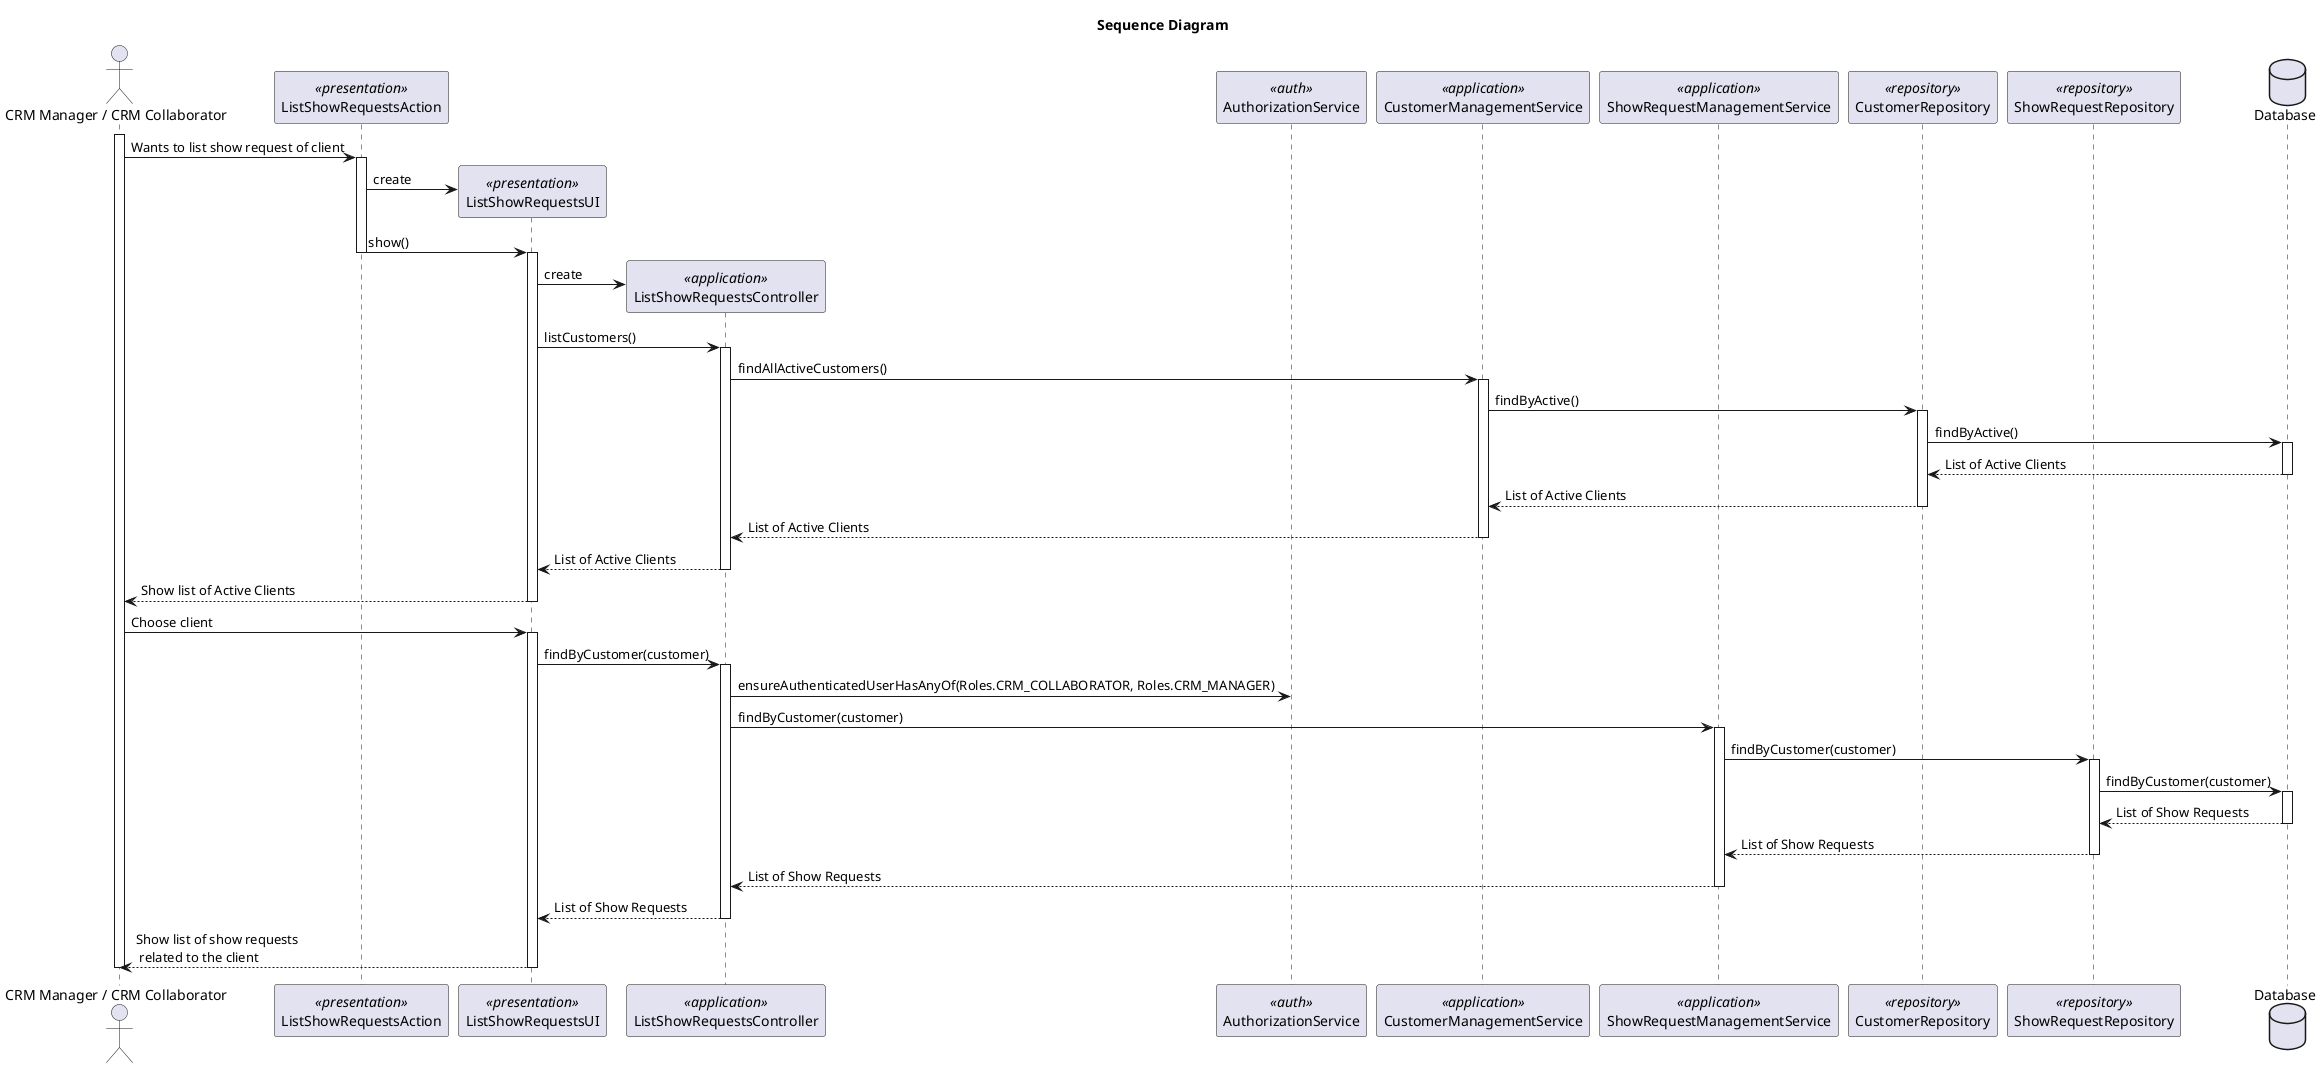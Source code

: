 @startuml
title Sequence Diagram

actor "CRM Manager / CRM Collaborator" as Actor
participant "ListShowRequestsAction" as Action <<presentation>>
participant "ListShowRequestsUI" as UI <<presentation>>
participant "ListShowRequestsController" as Controller <<application>>
participant "AuthorizationService" as AuthorizationService <<auth>>
participant "CustomerManagementService" as CustomerManagementService <<application>>
participant "ShowRequestManagementService" as ShowRequestManagementService <<application>>
participant "CustomerRepository" as CustomerRepository <<repository>>
participant "ShowRequestRepository" as ShowRequestRepository <<repository>>
database "Database" as Database

activate Actor

Actor -> Action: Wants to list show request of client
activate Action

Action -> UI**: create
Action -> UI: show()
deactivate Action
    activate UI

UI -> Controller** : create
UI -> Controller: listCustomers()
activate Controller

Controller -> CustomerManagementService: findAllActiveCustomers()
activate CustomerManagementService

CustomerManagementService -> CustomerRepository: findByActive()
activate CustomerRepository

CustomerRepository -> Database: findByActive()
activate Database

Database --> CustomerRepository: List of Active Clients
deactivate Database

CustomerRepository --> CustomerManagementService: List of Active Clients
deactivate CustomerRepository

CustomerManagementService --> Controller: List of Active Clients
deactivate CustomerManagementService

Controller --> UI: List of Active Clients
deactivate Controller

UI --> Actor: Show list of Active Clients
    deactivate UI
Actor -> UI: Choose client

    activate UI

    UI -> Controller: findByCustomer(customer)
    activate Controller

        Controller -> AuthorizationService: ensureAuthenticatedUserHasAnyOf(Roles.CRM_COLLABORATOR, Roles.CRM_MANAGER)

        Controller -> ShowRequestManagementService: findByCustomer(customer)
            activate ShowRequestManagementService

                ShowRequestManagementService -> ShowRequestRepository: findByCustomer(customer)
                    activate ShowRequestRepository

                        ShowRequestRepository -> Database:  findByCustomer(customer)
                            activate Database

                                Database --> ShowRequestRepository: List of Show Requests
                            deactivate Database
                        ShowRequestRepository --> ShowRequestManagementService: List of Show Requests
                    deactivate ShowRequestRepository


                ShowRequestManagementService --> Controller: List of Show Requests
            deactivate ShowRequestManagementService

        Controller --> UI: List of Show Requests
    deactivate Controller

UI --> Actor: Show list of show requests \n related to the client
deactivate UI
deactivate Actor

@enduml
